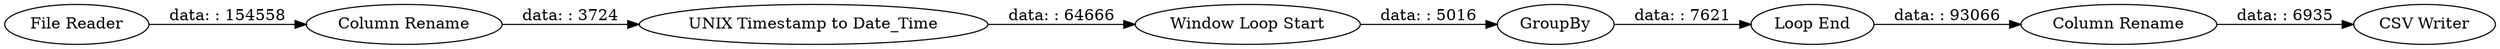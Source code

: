 digraph {
	"-1045142316343885252_10" [label="Column Rename"]
	"-1045142316343885252_5" [label="Loop End"]
	"-1045142316343885252_11" [label="CSV Writer"]
	"-1045142316343885252_4" [label="File Reader"]
	"-1045142316343885252_9" [label=GroupBy]
	"-1045142316343885252_7" [label="UNIX Timestamp to Date_Time"]
	"-1045142316343885252_8" [label="Window Loop Start"]
	"-1045142316343885252_6" [label="Column Rename"]
	"-1045142316343885252_10" -> "-1045142316343885252_11" [label="data: : 6935"]
	"-1045142316343885252_5" -> "-1045142316343885252_10" [label="data: : 93066"]
	"-1045142316343885252_4" -> "-1045142316343885252_6" [label="data: : 154558"]
	"-1045142316343885252_9" -> "-1045142316343885252_5" [label="data: : 7621"]
	"-1045142316343885252_7" -> "-1045142316343885252_8" [label="data: : 64666"]
	"-1045142316343885252_8" -> "-1045142316343885252_9" [label="data: : 5016"]
	"-1045142316343885252_6" -> "-1045142316343885252_7" [label="data: : 3724"]
	rankdir=LR
}
